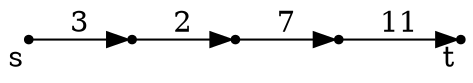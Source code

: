 digraph s_t {
    rankdir=LR;
    node [shape=point];

    s [xlabel="s"];
    t [xlabel="t"];

    s -> a [label="3"];
    a -> b [label="2"];
    b -> c [label="7"];
    c -> t [label="11"];
}
